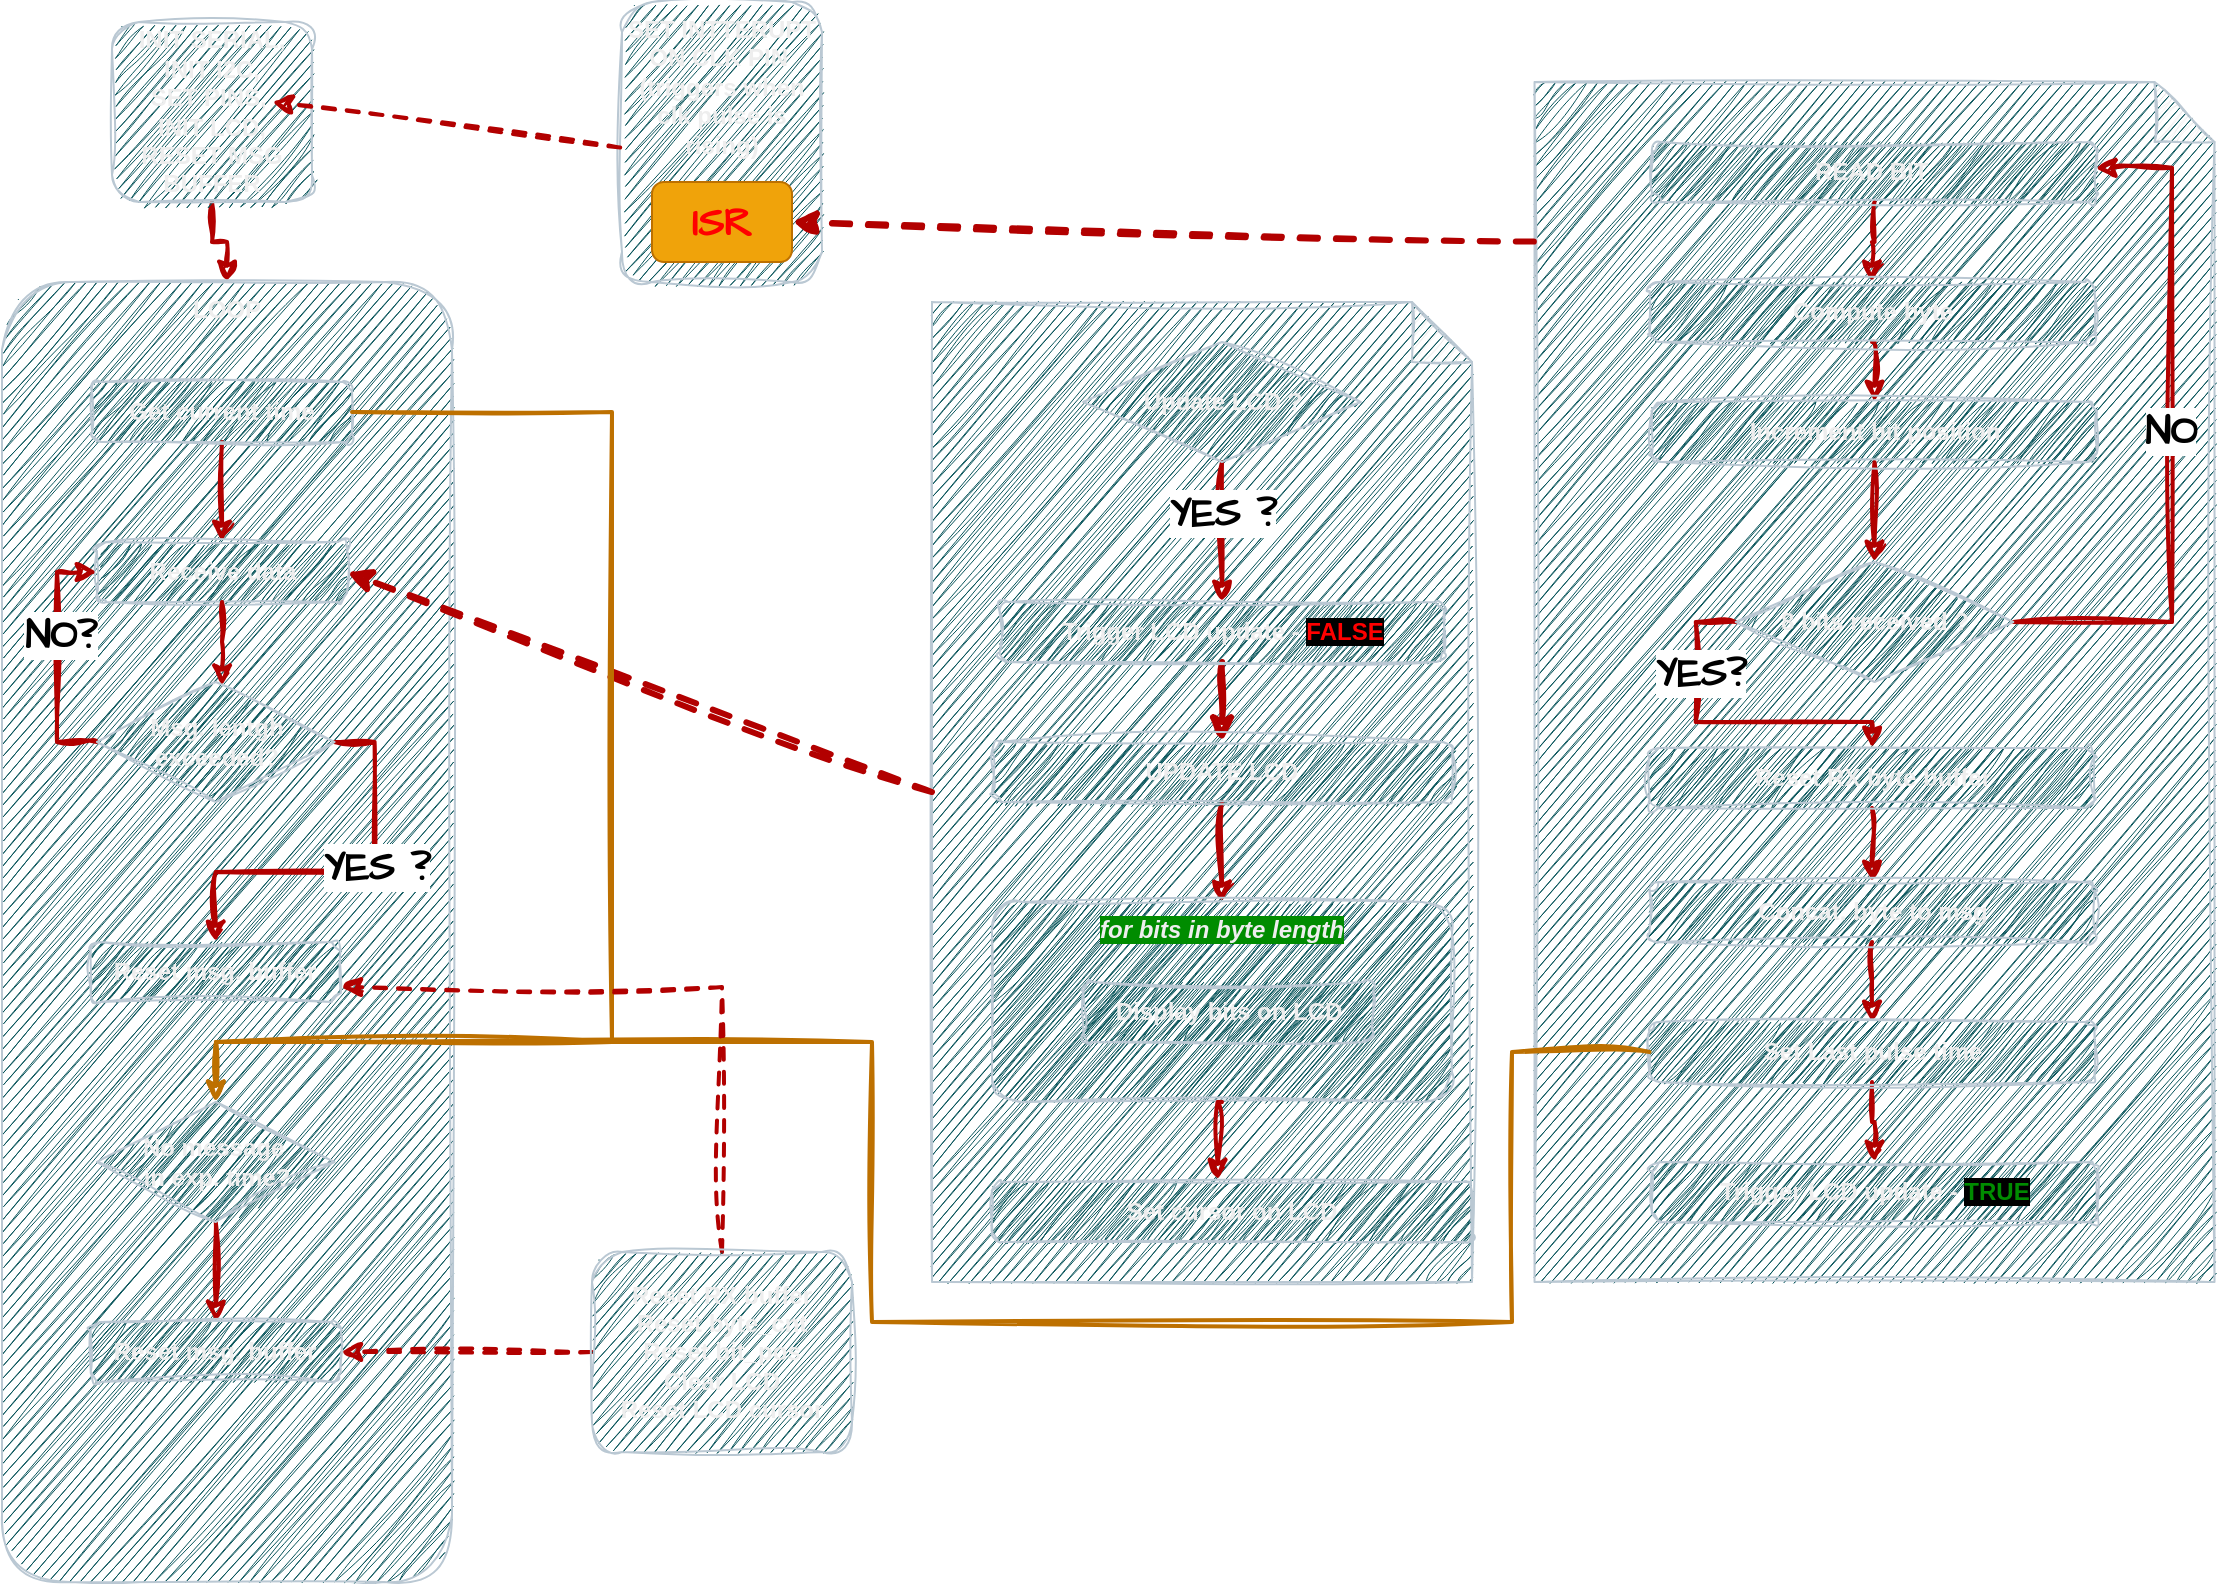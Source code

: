 <mxfile version="22.1.16" type="device">
  <diagram name="Page-1" id="MD58eK8_AtUXjB33n0U-">
    <mxGraphModel dx="710" dy="411" grid="1" gridSize="10" guides="1" tooltips="1" connect="1" arrows="1" fold="1" page="1" pageScale="1" pageWidth="1169" pageHeight="827" math="0" shadow="0">
      <root>
        <mxCell id="0" />
        <mxCell id="1" parent="0" />
        <mxCell id="Hqb9s4qO_42IGxy_5pyK-6" style="edgeStyle=orthogonalEdgeStyle;rounded=0;sketch=1;hachureGap=4;jiggle=2;curveFitting=1;orthogonalLoop=1;jettySize=auto;html=1;exitX=0.5;exitY=1;exitDx=0;exitDy=0;fontFamily=Architects Daughter;fontSource=https%3A%2F%2Ffonts.googleapis.com%2Fcss%3Ffamily%3DArchitects%2BDaughter;fontSize=16;strokeWidth=2;fillColor=#e51400;strokeColor=#B20000;entryX=0.5;entryY=0;entryDx=0;entryDy=0;" edge="1" parent="1" source="Hqb9s4qO_42IGxy_5pyK-1" target="Hqb9s4qO_42IGxy_5pyK-5">
          <mxGeometry relative="1" as="geometry">
            <mxPoint x="90" y="170" as="targetPoint" />
          </mxGeometry>
        </mxCell>
        <mxCell id="Hqb9s4qO_42IGxy_5pyK-1" value="&lt;b&gt;INIT SERIAL,&lt;br&gt;INIT I2C,&lt;br&gt;SET PINS,&amp;nbsp;&lt;br&gt;INIT LCD,&lt;br&gt;RESET MSG BUFFER&lt;br&gt;&lt;/b&gt;" style="rounded=1;whiteSpace=wrap;html=1;sketch=1;curveFitting=1;jiggle=2;labelBackgroundColor=none;fillColor=#09555B;strokeColor=#BAC8D3;fontColor=#EEEEEE;" vertex="1" parent="1">
          <mxGeometry x="90" y="20" width="100" height="90" as="geometry" />
        </mxCell>
        <mxCell id="Hqb9s4qO_42IGxy_5pyK-2" value="&lt;b&gt;SET INTTERUPT&lt;br&gt;ON CLK PIN&amp;nbsp;&lt;br&gt;(triggers when clk pulse is rising)&lt;br&gt;&lt;/b&gt;" style="rounded=1;whiteSpace=wrap;html=1;sketch=1;curveFitting=1;jiggle=2;labelBackgroundColor=none;fillColor=#09555B;strokeColor=#BAC8D3;fontColor=#EEEEEE;verticalAlign=top;" vertex="1" parent="1">
          <mxGeometry x="345" y="10" width="100" height="140" as="geometry" />
        </mxCell>
        <mxCell id="Hqb9s4qO_42IGxy_5pyK-3" value="&lt;b&gt;ISR&lt;/b&gt;" style="rounded=1;whiteSpace=wrap;html=1;hachureGap=4;fontFamily=Architects Daughter;fontSource=https%3A%2F%2Ffonts.googleapis.com%2Fcss%3Ffamily%3DArchitects%2BDaughter;fontSize=20;fillColor=#f0a30a;fontColor=#FF0000;strokeColor=#BD7000;" vertex="1" parent="1">
          <mxGeometry x="360" y="100" width="70" height="40" as="geometry" />
        </mxCell>
        <mxCell id="Hqb9s4qO_42IGxy_5pyK-4" value="" style="shape=note;whiteSpace=wrap;html=1;backgroundOutline=1;darkOpacity=0.05;sketch=1;curveFitting=1;jiggle=2;labelBackgroundColor=none;fillColor=#09555B;strokeColor=#BAC8D3;fontColor=#EEEEEE;" vertex="1" parent="1">
          <mxGeometry x="801.26" y="50" width="340" height="600" as="geometry" />
        </mxCell>
        <mxCell id="Hqb9s4qO_42IGxy_5pyK-5" value="&lt;b&gt;LOOP&lt;br&gt;&lt;/b&gt;" style="rounded=1;whiteSpace=wrap;html=1;sketch=1;curveFitting=1;jiggle=2;labelBackgroundColor=none;fillColor=#09555B;strokeColor=#BAC8D3;fontColor=#EEEEEE;verticalAlign=top;" vertex="1" parent="1">
          <mxGeometry x="35" y="150" width="225" height="650" as="geometry" />
        </mxCell>
        <mxCell id="Hqb9s4qO_42IGxy_5pyK-7" value="" style="endArrow=classic;html=1;rounded=0;sketch=1;hachureGap=4;jiggle=2;curveFitting=1;fontFamily=Architects Daughter;fontSource=https%3A%2F%2Ffonts.googleapis.com%2Fcss%3Ffamily%3DArchitects%2BDaughter;fontSize=16;exitX=-0.009;exitY=0.52;exitDx=0;exitDy=0;exitPerimeter=0;entryX=0.8;entryY=0.444;entryDx=0;entryDy=0;entryPerimeter=0;fillColor=#e51400;strokeColor=#B20000;strokeWidth=2;dashed=1;" edge="1" parent="1" source="Hqb9s4qO_42IGxy_5pyK-2" target="Hqb9s4qO_42IGxy_5pyK-1">
          <mxGeometry width="50" height="50" relative="1" as="geometry">
            <mxPoint x="210" y="120" as="sourcePoint" />
            <mxPoint x="260" y="70" as="targetPoint" />
          </mxGeometry>
        </mxCell>
        <mxCell id="Hqb9s4qO_42IGxy_5pyK-8" value="" style="shape=note;whiteSpace=wrap;html=1;backgroundOutline=1;darkOpacity=0.05;sketch=1;curveFitting=1;jiggle=2;labelBackgroundColor=none;fillColor=#09555B;strokeColor=#BAC8D3;fontColor=#EEEEEE;" vertex="1" parent="1">
          <mxGeometry x="500" y="160" width="270" height="490" as="geometry" />
        </mxCell>
        <mxCell id="Hqb9s4qO_42IGxy_5pyK-48" style="edgeStyle=orthogonalEdgeStyle;rounded=0;sketch=1;hachureGap=4;jiggle=2;curveFitting=1;orthogonalLoop=1;jettySize=auto;html=1;exitX=0.5;exitY=1;exitDx=0;exitDy=0;entryX=0.5;entryY=0;entryDx=0;entryDy=0;fontFamily=Architects Daughter;fontSource=https%3A%2F%2Ffonts.googleapis.com%2Fcss%3Ffamily%3DArchitects%2BDaughter;fontSize=16;strokeWidth=2;fillColor=#e51400;strokeColor=#B20000;" edge="1" parent="1" source="Hqb9s4qO_42IGxy_5pyK-9" target="Hqb9s4qO_42IGxy_5pyK-10">
          <mxGeometry relative="1" as="geometry" />
        </mxCell>
        <mxCell id="Hqb9s4qO_42IGxy_5pyK-9" value="&lt;b&gt;Get current time&lt;br&gt;&lt;/b&gt;" style="rounded=1;whiteSpace=wrap;html=1;sketch=1;curveFitting=1;jiggle=2;labelBackgroundColor=none;fillColor=#09555B;strokeColor=#BAC8D3;fontColor=#EEEEEE;" vertex="1" parent="1">
          <mxGeometry x="80" y="200" width="130" height="30" as="geometry" />
        </mxCell>
        <mxCell id="Hqb9s4qO_42IGxy_5pyK-10" value="&lt;b&gt;Receive data&lt;br&gt;&lt;/b&gt;" style="rounded=1;whiteSpace=wrap;html=1;sketch=1;curveFitting=1;jiggle=2;labelBackgroundColor=none;fillColor=#09555B;strokeColor=#BAC8D3;fontColor=#EEEEEE;" vertex="1" parent="1">
          <mxGeometry x="82.5" y="280" width="125" height="30" as="geometry" />
        </mxCell>
        <mxCell id="Hqb9s4qO_42IGxy_5pyK-11" value="" style="endArrow=classic;html=1;rounded=0;sketch=1;hachureGap=4;jiggle=2;curveFitting=1;fontFamily=Architects Daughter;fontSource=https%3A%2F%2Ffonts.googleapis.com%2Fcss%3Ffamily%3DArchitects%2BDaughter;fontSize=16;entryX=1;entryY=0.5;entryDx=0;entryDy=0;exitX=-0.001;exitY=0.133;exitDx=0;exitDy=0;exitPerimeter=0;strokeWidth=3;fillColor=#e51400;strokeColor=#B20000;dashed=1;" edge="1" parent="1" source="Hqb9s4qO_42IGxy_5pyK-4" target="Hqb9s4qO_42IGxy_5pyK-3">
          <mxGeometry width="50" height="50" relative="1" as="geometry">
            <mxPoint x="550" y="270" as="sourcePoint" />
            <mxPoint x="600" y="220" as="targetPoint" />
          </mxGeometry>
        </mxCell>
        <mxCell id="Hqb9s4qO_42IGxy_5pyK-14" style="edgeStyle=orthogonalEdgeStyle;rounded=0;sketch=1;hachureGap=4;jiggle=2;curveFitting=1;orthogonalLoop=1;jettySize=auto;html=1;entryX=0.5;entryY=0;entryDx=0;entryDy=0;fontFamily=Architects Daughter;fontSource=https%3A%2F%2Ffonts.googleapis.com%2Fcss%3Ffamily%3DArchitects%2BDaughter;fontSize=16;strokeWidth=2;fillColor=#e51400;strokeColor=#B20000;" edge="1" parent="1" source="Hqb9s4qO_42IGxy_5pyK-12" target="Hqb9s4qO_42IGxy_5pyK-13">
          <mxGeometry relative="1" as="geometry" />
        </mxCell>
        <mxCell id="Hqb9s4qO_42IGxy_5pyK-12" value="&lt;b&gt;READ BIT&amp;nbsp;&lt;br&gt;&lt;/b&gt;" style="rounded=1;whiteSpace=wrap;html=1;sketch=1;curveFitting=1;jiggle=2;labelBackgroundColor=none;fillColor=#09555B;strokeColor=#BAC8D3;fontColor=#EEEEEE;" vertex="1" parent="1">
          <mxGeometry x="860" y="80" width="222.5" height="30" as="geometry" />
        </mxCell>
        <mxCell id="Hqb9s4qO_42IGxy_5pyK-16" style="edgeStyle=orthogonalEdgeStyle;rounded=0;sketch=1;hachureGap=4;jiggle=2;curveFitting=1;orthogonalLoop=1;jettySize=auto;html=1;exitX=0.5;exitY=1;exitDx=0;exitDy=0;entryX=0.5;entryY=0;entryDx=0;entryDy=0;fontFamily=Architects Daughter;fontSource=https%3A%2F%2Ffonts.googleapis.com%2Fcss%3Ffamily%3DArchitects%2BDaughter;fontSize=16;strokeWidth=2;fillColor=#e51400;strokeColor=#B20000;" edge="1" parent="1" source="Hqb9s4qO_42IGxy_5pyK-13" target="Hqb9s4qO_42IGxy_5pyK-15">
          <mxGeometry relative="1" as="geometry" />
        </mxCell>
        <mxCell id="Hqb9s4qO_42IGxy_5pyK-13" value="&lt;b&gt;Compute byte&lt;br&gt;&lt;/b&gt;" style="rounded=1;whiteSpace=wrap;html=1;sketch=1;curveFitting=1;jiggle=2;labelBackgroundColor=none;fillColor=#09555B;strokeColor=#BAC8D3;fontColor=#EEEEEE;" vertex="1" parent="1">
          <mxGeometry x="858.75" y="150" width="222.5" height="30" as="geometry" />
        </mxCell>
        <mxCell id="Hqb9s4qO_42IGxy_5pyK-19" style="edgeStyle=orthogonalEdgeStyle;rounded=0;sketch=1;hachureGap=4;jiggle=2;curveFitting=1;orthogonalLoop=1;jettySize=auto;html=1;exitX=0.5;exitY=1;exitDx=0;exitDy=0;entryX=0.5;entryY=0;entryDx=0;entryDy=0;fontFamily=Architects Daughter;fontSource=https%3A%2F%2Ffonts.googleapis.com%2Fcss%3Ffamily%3DArchitects%2BDaughter;fontSize=16;strokeWidth=2;fillColor=#e51400;strokeColor=#B20000;" edge="1" parent="1" source="Hqb9s4qO_42IGxy_5pyK-15" target="Hqb9s4qO_42IGxy_5pyK-18">
          <mxGeometry relative="1" as="geometry" />
        </mxCell>
        <mxCell id="Hqb9s4qO_42IGxy_5pyK-15" value="&lt;b&gt;Increment bit position&lt;br&gt;&lt;/b&gt;" style="rounded=1;whiteSpace=wrap;html=1;sketch=1;curveFitting=1;jiggle=2;labelBackgroundColor=none;fillColor=#09555B;strokeColor=#BAC8D3;fontColor=#EEEEEE;" vertex="1" parent="1">
          <mxGeometry x="860" y="210" width="222.5" height="30" as="geometry" />
        </mxCell>
        <mxCell id="Hqb9s4qO_42IGxy_5pyK-20" style="edgeStyle=orthogonalEdgeStyle;rounded=0;sketch=1;hachureGap=4;jiggle=2;curveFitting=1;orthogonalLoop=1;jettySize=auto;html=1;exitX=1;exitY=0.5;exitDx=0;exitDy=0;fontFamily=Architects Daughter;fontSource=https%3A%2F%2Ffonts.googleapis.com%2Fcss%3Ffamily%3DArchitects%2BDaughter;fontSize=16;entryX=0.996;entryY=0.431;entryDx=0;entryDy=0;entryPerimeter=0;strokeWidth=2;fillColor=#e51400;strokeColor=#B20000;" edge="1" parent="1" source="Hqb9s4qO_42IGxy_5pyK-18" target="Hqb9s4qO_42IGxy_5pyK-12">
          <mxGeometry relative="1" as="geometry">
            <Array as="points">
              <mxPoint x="1120" y="320" />
              <mxPoint x="1120" y="93" />
            </Array>
          </mxGeometry>
        </mxCell>
        <mxCell id="Hqb9s4qO_42IGxy_5pyK-21" value="&lt;b&gt;NO&lt;/b&gt;" style="edgeLabel;html=1;align=center;verticalAlign=middle;resizable=0;points=[];fontSize=20;fontFamily=Architects Daughter;" vertex="1" connectable="0" parent="Hqb9s4qO_42IGxy_5pyK-20">
          <mxGeometry x="0.02" y="1" relative="1" as="geometry">
            <mxPoint as="offset" />
          </mxGeometry>
        </mxCell>
        <mxCell id="Hqb9s4qO_42IGxy_5pyK-24" style="edgeStyle=orthogonalEdgeStyle;rounded=0;sketch=1;hachureGap=4;jiggle=2;curveFitting=1;orthogonalLoop=1;jettySize=auto;html=1;exitX=0;exitY=0.5;exitDx=0;exitDy=0;fontFamily=Architects Daughter;fontSource=https%3A%2F%2Ffonts.googleapis.com%2Fcss%3Ffamily%3DArchitects%2BDaughter;fontSize=16;strokeWidth=2;fillColor=#e51400;strokeColor=#B20000;" edge="1" parent="1" source="Hqb9s4qO_42IGxy_5pyK-18" target="Hqb9s4qO_42IGxy_5pyK-22">
          <mxGeometry relative="1" as="geometry" />
        </mxCell>
        <mxCell id="Hqb9s4qO_42IGxy_5pyK-25" value="&lt;b&gt;YES?&lt;/b&gt;" style="edgeLabel;html=1;align=center;verticalAlign=middle;resizable=0;points=[];fontSize=20;fontFamily=Architects Daughter;" vertex="1" connectable="0" parent="Hqb9s4qO_42IGxy_5pyK-24">
          <mxGeometry x="-0.481" y="2" relative="1" as="geometry">
            <mxPoint as="offset" />
          </mxGeometry>
        </mxCell>
        <mxCell id="Hqb9s4qO_42IGxy_5pyK-18" value="&lt;b&gt;8 bits received ?&lt;/b&gt;" style="rhombus;whiteSpace=wrap;html=1;sketch=1;curveFitting=1;jiggle=2;labelBackgroundColor=none;fillColor=#09555B;strokeColor=#BAC8D3;fontColor=#EEEEEE;" vertex="1" parent="1">
          <mxGeometry x="901.88" y="290" width="138.75" height="60" as="geometry" />
        </mxCell>
        <mxCell id="Hqb9s4qO_42IGxy_5pyK-26" style="edgeStyle=orthogonalEdgeStyle;rounded=0;sketch=1;hachureGap=4;jiggle=2;curveFitting=1;orthogonalLoop=1;jettySize=auto;html=1;exitX=0.5;exitY=1;exitDx=0;exitDy=0;entryX=0.5;entryY=0;entryDx=0;entryDy=0;fontFamily=Architects Daughter;fontSource=https%3A%2F%2Ffonts.googleapis.com%2Fcss%3Ffamily%3DArchitects%2BDaughter;fontSize=16;strokeWidth=2;fillColor=#e51400;strokeColor=#B20000;" edge="1" parent="1" source="Hqb9s4qO_42IGxy_5pyK-22" target="Hqb9s4qO_42IGxy_5pyK-23">
          <mxGeometry relative="1" as="geometry" />
        </mxCell>
        <mxCell id="Hqb9s4qO_42IGxy_5pyK-22" value="&lt;b&gt;Reset RX byte buffer&lt;br&gt;&lt;/b&gt;" style="rounded=1;whiteSpace=wrap;html=1;sketch=1;curveFitting=1;jiggle=2;labelBackgroundColor=none;fillColor=#09555B;strokeColor=#BAC8D3;fontColor=#EEEEEE;" vertex="1" parent="1">
          <mxGeometry x="858.75" y="383" width="222.5" height="30" as="geometry" />
        </mxCell>
        <mxCell id="Hqb9s4qO_42IGxy_5pyK-28" style="edgeStyle=orthogonalEdgeStyle;rounded=0;sketch=1;hachureGap=4;jiggle=2;curveFitting=1;orthogonalLoop=1;jettySize=auto;html=1;exitX=0.5;exitY=1;exitDx=0;exitDy=0;fontFamily=Architects Daughter;fontSource=https%3A%2F%2Ffonts.googleapis.com%2Fcss%3Ffamily%3DArchitects%2BDaughter;fontSize=16;strokeWidth=2;fillColor=#e51400;strokeColor=#B20000;" edge="1" parent="1" source="Hqb9s4qO_42IGxy_5pyK-23" target="Hqb9s4qO_42IGxy_5pyK-27">
          <mxGeometry relative="1" as="geometry" />
        </mxCell>
        <mxCell id="Hqb9s4qO_42IGxy_5pyK-23" value="&lt;b&gt;Concat. byte to msg&lt;br&gt;&lt;/b&gt;" style="rounded=1;whiteSpace=wrap;html=1;sketch=1;curveFitting=1;jiggle=2;labelBackgroundColor=none;fillColor=#09555B;strokeColor=#BAC8D3;fontColor=#EEEEEE;" vertex="1" parent="1">
          <mxGeometry x="858.75" y="450" width="222.5" height="30" as="geometry" />
        </mxCell>
        <mxCell id="Hqb9s4qO_42IGxy_5pyK-31" style="edgeStyle=orthogonalEdgeStyle;rounded=0;sketch=1;hachureGap=4;jiggle=2;curveFitting=1;orthogonalLoop=1;jettySize=auto;html=1;exitX=0.5;exitY=1;exitDx=0;exitDy=0;entryX=0.5;entryY=0;entryDx=0;entryDy=0;fontFamily=Architects Daughter;fontSource=https%3A%2F%2Ffonts.googleapis.com%2Fcss%3Ffamily%3DArchitects%2BDaughter;fontSize=16;strokeWidth=2;fillColor=#e51400;strokeColor=#B20000;" edge="1" parent="1" source="Hqb9s4qO_42IGxy_5pyK-27" target="Hqb9s4qO_42IGxy_5pyK-30">
          <mxGeometry relative="1" as="geometry" />
        </mxCell>
        <mxCell id="Hqb9s4qO_42IGxy_5pyK-27" value="&lt;b&gt;Set Last pulse time&lt;/b&gt;" style="rounded=1;whiteSpace=wrap;html=1;sketch=1;curveFitting=1;jiggle=2;labelBackgroundColor=none;fillColor=#09555B;strokeColor=#BAC8D3;fontColor=#EEEEEE;" vertex="1" parent="1">
          <mxGeometry x="858.75" y="520" width="222.5" height="30" as="geometry" />
        </mxCell>
        <mxCell id="Hqb9s4qO_42IGxy_5pyK-29" value="" style="endArrow=classic;html=1;rounded=0;sketch=1;hachureGap=4;jiggle=2;curveFitting=1;fontFamily=Architects Daughter;fontSource=https%3A%2F%2Ffonts.googleapis.com%2Fcss%3Ffamily%3DArchitects%2BDaughter;fontSize=16;exitX=0;exitY=0.5;exitDx=0;exitDy=0;exitPerimeter=0;entryX=1;entryY=0.5;entryDx=0;entryDy=0;fillColor=#e51400;strokeColor=#B20000;strokeWidth=3;dashed=1;" edge="1" parent="1" source="Hqb9s4qO_42IGxy_5pyK-8" target="Hqb9s4qO_42IGxy_5pyK-10">
          <mxGeometry width="50" height="50" relative="1" as="geometry">
            <mxPoint x="370" y="330" as="sourcePoint" />
            <mxPoint x="420" y="280" as="targetPoint" />
          </mxGeometry>
        </mxCell>
        <mxCell id="Hqb9s4qO_42IGxy_5pyK-30" value="&lt;b&gt;Trigger LCD update - &lt;span style=&quot;background-color: rgb(0, 0, 0);&quot;&gt;&lt;font color=&quot;#008c00&quot;&gt;TRUE&lt;/font&gt;&lt;/span&gt;&lt;/b&gt;" style="rounded=1;whiteSpace=wrap;html=1;sketch=1;curveFitting=1;jiggle=2;labelBackgroundColor=none;fillColor=#09555B;strokeColor=#BAC8D3;fontColor=#EEEEEE;" vertex="1" parent="1">
          <mxGeometry x="860.01" y="590" width="222.5" height="30" as="geometry" />
        </mxCell>
        <mxCell id="Hqb9s4qO_42IGxy_5pyK-36" style="edgeStyle=orthogonalEdgeStyle;rounded=0;sketch=1;hachureGap=4;jiggle=2;curveFitting=1;orthogonalLoop=1;jettySize=auto;html=1;exitX=0.5;exitY=1;exitDx=0;exitDy=0;entryX=0.5;entryY=0;entryDx=0;entryDy=0;fontFamily=Architects Daughter;fontSource=https%3A%2F%2Ffonts.googleapis.com%2Fcss%3Ffamily%3DArchitects%2BDaughter;fontSize=16;strokeWidth=2;fillColor=#e51400;strokeColor=#B20000;" edge="1" parent="1" source="Hqb9s4qO_42IGxy_5pyK-33" target="Hqb9s4qO_42IGxy_5pyK-34">
          <mxGeometry relative="1" as="geometry" />
        </mxCell>
        <mxCell id="Hqb9s4qO_42IGxy_5pyK-37" value="&lt;b&gt;YES ?&lt;/b&gt;" style="edgeLabel;html=1;align=center;verticalAlign=middle;resizable=0;points=[];fontSize=20;fontFamily=Architects Daughter;" vertex="1" connectable="0" parent="Hqb9s4qO_42IGxy_5pyK-36">
          <mxGeometry x="-0.281" relative="1" as="geometry">
            <mxPoint as="offset" />
          </mxGeometry>
        </mxCell>
        <mxCell id="Hqb9s4qO_42IGxy_5pyK-33" value="&lt;b&gt;Update LCD ?&lt;/b&gt;" style="rhombus;whiteSpace=wrap;html=1;sketch=1;curveFitting=1;jiggle=2;labelBackgroundColor=none;fillColor=#09555B;strokeColor=#BAC8D3;fontColor=#EEEEEE;" vertex="1" parent="1">
          <mxGeometry x="575.62" y="180" width="138.75" height="60" as="geometry" />
        </mxCell>
        <mxCell id="Hqb9s4qO_42IGxy_5pyK-39" style="edgeStyle=orthogonalEdgeStyle;rounded=0;sketch=1;hachureGap=4;jiggle=2;curveFitting=1;orthogonalLoop=1;jettySize=auto;html=1;exitX=0.5;exitY=1;exitDx=0;exitDy=0;entryX=0.5;entryY=0;entryDx=0;entryDy=0;fontFamily=Architects Daughter;fontSource=https%3A%2F%2Ffonts.googleapis.com%2Fcss%3Ffamily%3DArchitects%2BDaughter;fontSize=16;strokeWidth=3;fillColor=#e51400;strokeColor=#B20000;" edge="1" parent="1" source="Hqb9s4qO_42IGxy_5pyK-34" target="Hqb9s4qO_42IGxy_5pyK-38">
          <mxGeometry relative="1" as="geometry" />
        </mxCell>
        <mxCell id="Hqb9s4qO_42IGxy_5pyK-34" value="&lt;b&gt;Trigger LCD update - &lt;span style=&quot;background-color: rgb(0, 0, 0);&quot;&gt;&lt;font color=&quot;#ff0000&quot;&gt;FALSE&lt;/font&gt;&lt;/span&gt;&lt;/b&gt;" style="rounded=1;whiteSpace=wrap;html=1;sketch=1;curveFitting=1;jiggle=2;labelBackgroundColor=none;fillColor=#09555B;strokeColor=#BAC8D3;fontColor=#EEEEEE;" vertex="1" parent="1">
          <mxGeometry x="533.75" y="310" width="222.5" height="30" as="geometry" />
        </mxCell>
        <mxCell id="Hqb9s4qO_42IGxy_5pyK-43" style="edgeStyle=orthogonalEdgeStyle;rounded=0;sketch=1;hachureGap=4;jiggle=2;curveFitting=1;orthogonalLoop=1;jettySize=auto;html=1;exitX=0.5;exitY=1;exitDx=0;exitDy=0;entryX=0.5;entryY=0;entryDx=0;entryDy=0;fontFamily=Architects Daughter;fontSource=https%3A%2F%2Ffonts.googleapis.com%2Fcss%3Ffamily%3DArchitects%2BDaughter;fontSize=16;strokeWidth=2;fillColor=#e51400;strokeColor=#B20000;" edge="1" parent="1" source="Hqb9s4qO_42IGxy_5pyK-38" target="Hqb9s4qO_42IGxy_5pyK-41">
          <mxGeometry relative="1" as="geometry" />
        </mxCell>
        <mxCell id="Hqb9s4qO_42IGxy_5pyK-38" value="&lt;b&gt;UPDATE LCD&lt;/b&gt;" style="rounded=1;whiteSpace=wrap;html=1;sketch=1;curveFitting=1;jiggle=2;labelBackgroundColor=none;fillColor=#09555B;strokeColor=#BAC8D3;fontColor=#EEEEEE;" vertex="1" parent="1">
          <mxGeometry x="530" y="380" width="230" height="30" as="geometry" />
        </mxCell>
        <mxCell id="Hqb9s4qO_42IGxy_5pyK-41" value="&lt;b&gt;&lt;i style=&quot;background-color: rgb(0, 140, 0);&quot;&gt;for bits in byte length&lt;/i&gt;&lt;/b&gt;" style="rounded=1;whiteSpace=wrap;html=1;verticalAlign=top;sketch=1;curveFitting=1;jiggle=2;labelBackgroundColor=none;fillColor=#09555B;strokeColor=#BAC8D3;fontColor=#EEEEEE;" vertex="1" parent="1">
          <mxGeometry x="530" y="460" width="230" height="100" as="geometry" />
        </mxCell>
        <mxCell id="Hqb9s4qO_42IGxy_5pyK-42" value="&lt;b&gt;Display bits on LCD&lt;/b&gt;" style="rounded=1;whiteSpace=wrap;html=1;sketch=1;curveFitting=1;jiggle=2;labelBackgroundColor=none;fillColor=#09555B;strokeColor=#BAC8D3;fontColor=#EEEEEE;" vertex="1" parent="1">
          <mxGeometry x="575.62" y="500" width="145" height="30" as="geometry" />
        </mxCell>
        <mxCell id="Hqb9s4qO_42IGxy_5pyK-44" value="&lt;b&gt;Set cursor on LCD&lt;/b&gt;" style="rounded=1;whiteSpace=wrap;html=1;sketch=1;curveFitting=1;jiggle=2;labelBackgroundColor=none;fillColor=#09555B;strokeColor=#BAC8D3;fontColor=#EEEEEE;" vertex="1" parent="1">
          <mxGeometry x="530" y="600" width="240" height="30" as="geometry" />
        </mxCell>
        <mxCell id="Hqb9s4qO_42IGxy_5pyK-46" style="edgeStyle=orthogonalEdgeStyle;rounded=0;sketch=1;hachureGap=4;jiggle=2;curveFitting=1;orthogonalLoop=1;jettySize=auto;html=1;exitX=0.5;exitY=1;exitDx=0;exitDy=0;entryX=0.47;entryY=-0.03;entryDx=0;entryDy=0;entryPerimeter=0;fontFamily=Architects Daughter;fontSource=https%3A%2F%2Ffonts.googleapis.com%2Fcss%3Ffamily%3DArchitects%2BDaughter;fontSize=16;strokeWidth=2;fillColor=#e51400;strokeColor=#B20000;" edge="1" parent="1" source="Hqb9s4qO_42IGxy_5pyK-41" target="Hqb9s4qO_42IGxy_5pyK-44">
          <mxGeometry relative="1" as="geometry" />
        </mxCell>
        <mxCell id="Hqb9s4qO_42IGxy_5pyK-52" style="edgeStyle=orthogonalEdgeStyle;rounded=0;sketch=1;hachureGap=4;jiggle=2;curveFitting=1;orthogonalLoop=1;jettySize=auto;html=1;exitX=1;exitY=0.5;exitDx=0;exitDy=0;entryX=0.5;entryY=0;entryDx=0;entryDy=0;fontFamily=Architects Daughter;fontSource=https%3A%2F%2Ffonts.googleapis.com%2Fcss%3Ffamily%3DArchitects%2BDaughter;fontSize=16;strokeWidth=2;fillColor=#e51400;strokeColor=#B20000;" edge="1" parent="1" source="Hqb9s4qO_42IGxy_5pyK-47" target="Hqb9s4qO_42IGxy_5pyK-51">
          <mxGeometry relative="1" as="geometry" />
        </mxCell>
        <mxCell id="Hqb9s4qO_42IGxy_5pyK-53" value="&lt;b&gt;YES ?&lt;/b&gt;" style="edgeLabel;html=1;align=center;verticalAlign=middle;resizable=0;points=[];fontSize=20;fontFamily=Architects Daughter;" vertex="1" connectable="0" parent="Hqb9s4qO_42IGxy_5pyK-52">
          <mxGeometry x="-0.179" relative="1" as="geometry">
            <mxPoint as="offset" />
          </mxGeometry>
        </mxCell>
        <mxCell id="Hqb9s4qO_42IGxy_5pyK-54" style="edgeStyle=orthogonalEdgeStyle;rounded=0;sketch=1;hachureGap=4;jiggle=2;curveFitting=1;orthogonalLoop=1;jettySize=auto;html=1;exitX=0;exitY=0.5;exitDx=0;exitDy=0;entryX=0;entryY=0.5;entryDx=0;entryDy=0;fontFamily=Architects Daughter;fontSource=https%3A%2F%2Ffonts.googleapis.com%2Fcss%3Ffamily%3DArchitects%2BDaughter;fontSize=16;strokeWidth=2;fillColor=#e51400;strokeColor=#B20000;" edge="1" parent="1" source="Hqb9s4qO_42IGxy_5pyK-47" target="Hqb9s4qO_42IGxy_5pyK-10">
          <mxGeometry relative="1" as="geometry" />
        </mxCell>
        <mxCell id="Hqb9s4qO_42IGxy_5pyK-55" value="&lt;b&gt;NO?&lt;/b&gt;" style="edgeLabel;html=1;align=center;verticalAlign=middle;resizable=0;points=[];fontSize=20;fontFamily=Architects Daughter;" vertex="1" connectable="0" parent="Hqb9s4qO_42IGxy_5pyK-54">
          <mxGeometry x="0.19" y="-1" relative="1" as="geometry">
            <mxPoint as="offset" />
          </mxGeometry>
        </mxCell>
        <mxCell id="Hqb9s4qO_42IGxy_5pyK-47" value="&lt;b&gt;Msg. lentgh&lt;br&gt;exceeded?&lt;br&gt;&lt;/b&gt;" style="rhombus;whiteSpace=wrap;html=1;sketch=1;curveFitting=1;jiggle=2;labelBackgroundColor=none;fillColor=#09555B;strokeColor=#BAC8D3;fontColor=#EEEEEE;" vertex="1" parent="1">
          <mxGeometry x="82.5" y="350" width="118.75" height="60" as="geometry" />
        </mxCell>
        <mxCell id="Hqb9s4qO_42IGxy_5pyK-49" style="edgeStyle=orthogonalEdgeStyle;rounded=0;sketch=1;hachureGap=4;jiggle=2;curveFitting=1;orthogonalLoop=1;jettySize=auto;html=1;entryX=0.527;entryY=0.032;entryDx=0;entryDy=0;entryPerimeter=0;fontFamily=Architects Daughter;fontSource=https%3A%2F%2Ffonts.googleapis.com%2Fcss%3Ffamily%3DArchitects%2BDaughter;fontSize=16;strokeWidth=2;fillColor=#e51400;strokeColor=#B20000;" edge="1" parent="1" source="Hqb9s4qO_42IGxy_5pyK-10" target="Hqb9s4qO_42IGxy_5pyK-47">
          <mxGeometry relative="1" as="geometry" />
        </mxCell>
        <mxCell id="Hqb9s4qO_42IGxy_5pyK-51" value="&lt;b&gt;Reset msg. buffer&lt;br&gt;&lt;/b&gt;" style="rounded=1;whiteSpace=wrap;html=1;sketch=1;curveFitting=1;jiggle=2;labelBackgroundColor=none;fillColor=#09555B;strokeColor=#BAC8D3;fontColor=#EEEEEE;" vertex="1" parent="1">
          <mxGeometry x="79.37" y="480" width="125" height="30" as="geometry" />
        </mxCell>
        <mxCell id="Hqb9s4qO_42IGxy_5pyK-62" style="edgeStyle=orthogonalEdgeStyle;rounded=0;sketch=1;hachureGap=4;jiggle=2;curveFitting=1;orthogonalLoop=1;jettySize=auto;html=1;exitX=0.5;exitY=1;exitDx=0;exitDy=0;fontFamily=Architects Daughter;fontSource=https%3A%2F%2Ffonts.googleapis.com%2Fcss%3Ffamily%3DArchitects%2BDaughter;fontSize=16;strokeWidth=2;fillColor=#e51400;strokeColor=#B20000;" edge="1" parent="1" source="Hqb9s4qO_42IGxy_5pyK-56" target="Hqb9s4qO_42IGxy_5pyK-61">
          <mxGeometry relative="1" as="geometry" />
        </mxCell>
        <mxCell id="Hqb9s4qO_42IGxy_5pyK-56" value="&lt;b&gt;No message&amp;nbsp;&lt;br&gt;in exp. time?&lt;br&gt;&lt;/b&gt;" style="rhombus;whiteSpace=wrap;html=1;sketch=1;curveFitting=1;jiggle=2;labelBackgroundColor=none;fillColor=#09555B;strokeColor=#BAC8D3;fontColor=#EEEEEE;" vertex="1" parent="1">
          <mxGeometry x="82.5" y="560" width="118.75" height="60" as="geometry" />
        </mxCell>
        <mxCell id="Hqb9s4qO_42IGxy_5pyK-59" value="" style="endArrow=classic;html=1;rounded=0;sketch=1;hachureGap=4;jiggle=2;curveFitting=1;fontFamily=Architects Daughter;fontSource=https%3A%2F%2Ffonts.googleapis.com%2Fcss%3Ffamily%3DArchitects%2BDaughter;fontSize=16;exitX=1;exitY=0.5;exitDx=0;exitDy=0;entryX=0.5;entryY=0;entryDx=0;entryDy=0;strokeWidth=2;fillColor=#f0a30a;strokeColor=#BD7000;" edge="1" parent="1" source="Hqb9s4qO_42IGxy_5pyK-9" target="Hqb9s4qO_42IGxy_5pyK-56">
          <mxGeometry width="50" height="50" relative="1" as="geometry">
            <mxPoint x="230" y="420" as="sourcePoint" />
            <mxPoint x="280" y="370" as="targetPoint" />
            <Array as="points">
              <mxPoint x="340" y="215" />
              <mxPoint x="340" y="530" />
              <mxPoint x="142" y="530" />
            </Array>
          </mxGeometry>
        </mxCell>
        <mxCell id="Hqb9s4qO_42IGxy_5pyK-60" value="" style="endArrow=classic;html=1;rounded=0;sketch=1;hachureGap=4;jiggle=2;curveFitting=1;fontFamily=Architects Daughter;fontSource=https%3A%2F%2Ffonts.googleapis.com%2Fcss%3Ffamily%3DArchitects%2BDaughter;fontSize=16;exitX=0;exitY=0.5;exitDx=0;exitDy=0;entryX=0.5;entryY=0;entryDx=0;entryDy=0;strokeWidth=2;fillColor=#f0a30a;strokeColor=#BD7000;" edge="1" parent="1" source="Hqb9s4qO_42IGxy_5pyK-27" target="Hqb9s4qO_42IGxy_5pyK-56">
          <mxGeometry width="50" height="50" relative="1" as="geometry">
            <mxPoint x="520" y="510" as="sourcePoint" />
            <mxPoint x="570" y="460" as="targetPoint" />
            <Array as="points">
              <mxPoint x="790" y="535" />
              <mxPoint x="790" y="670" />
              <mxPoint x="470" y="670" />
              <mxPoint x="470" y="530" />
              <mxPoint x="142" y="530" />
            </Array>
          </mxGeometry>
        </mxCell>
        <mxCell id="Hqb9s4qO_42IGxy_5pyK-61" value="&lt;b&gt;Reset msg. buffer&lt;br&gt;&lt;/b&gt;" style="rounded=1;whiteSpace=wrap;html=1;sketch=1;curveFitting=1;jiggle=2;labelBackgroundColor=none;fillColor=#09555B;strokeColor=#BAC8D3;fontColor=#EEEEEE;" vertex="1" parent="1">
          <mxGeometry x="79.37" y="670" width="125" height="30" as="geometry" />
        </mxCell>
        <mxCell id="Hqb9s4qO_42IGxy_5pyK-64" style="edgeStyle=orthogonalEdgeStyle;rounded=0;sketch=1;hachureGap=4;jiggle=2;curveFitting=1;orthogonalLoop=1;jettySize=auto;html=1;exitX=0.5;exitY=0;exitDx=0;exitDy=0;entryX=1;entryY=0.75;entryDx=0;entryDy=0;fontFamily=Architects Daughter;fontSource=https%3A%2F%2Ffonts.googleapis.com%2Fcss%3Ffamily%3DArchitects%2BDaughter;fontSize=16;fillColor=#e51400;strokeColor=#B20000;strokeWidth=2;dashed=1;" edge="1" parent="1" source="Hqb9s4qO_42IGxy_5pyK-63" target="Hqb9s4qO_42IGxy_5pyK-51">
          <mxGeometry relative="1" as="geometry" />
        </mxCell>
        <mxCell id="Hqb9s4qO_42IGxy_5pyK-65" style="edgeStyle=orthogonalEdgeStyle;rounded=0;sketch=1;hachureGap=4;jiggle=2;curveFitting=1;orthogonalLoop=1;jettySize=auto;html=1;entryX=1;entryY=0.5;entryDx=0;entryDy=0;fontFamily=Architects Daughter;fontSource=https%3A%2F%2Ffonts.googleapis.com%2Fcss%3Ffamily%3DArchitects%2BDaughter;fontSize=16;fillColor=#e51400;strokeColor=#B20000;strokeWidth=2;dashed=1;" edge="1" parent="1" source="Hqb9s4qO_42IGxy_5pyK-63" target="Hqb9s4qO_42IGxy_5pyK-61">
          <mxGeometry relative="1" as="geometry" />
        </mxCell>
        <mxCell id="Hqb9s4qO_42IGxy_5pyK-63" value="&lt;b&gt;Reset RX buffer&lt;br&gt;Reset byte_cnt&lt;br&gt;Reset bit_pos&lt;br&gt;Clear LCD&lt;br&gt;Reset LCD cursor&lt;br&gt;&lt;/b&gt;" style="rounded=1;whiteSpace=wrap;html=1;sketch=1;curveFitting=1;jiggle=2;labelBackgroundColor=none;fillColor=#09555B;strokeColor=#BAC8D3;fontColor=#EEEEEE;" vertex="1" parent="1">
          <mxGeometry x="330" y="635" width="130" height="100" as="geometry" />
        </mxCell>
      </root>
    </mxGraphModel>
  </diagram>
</mxfile>
